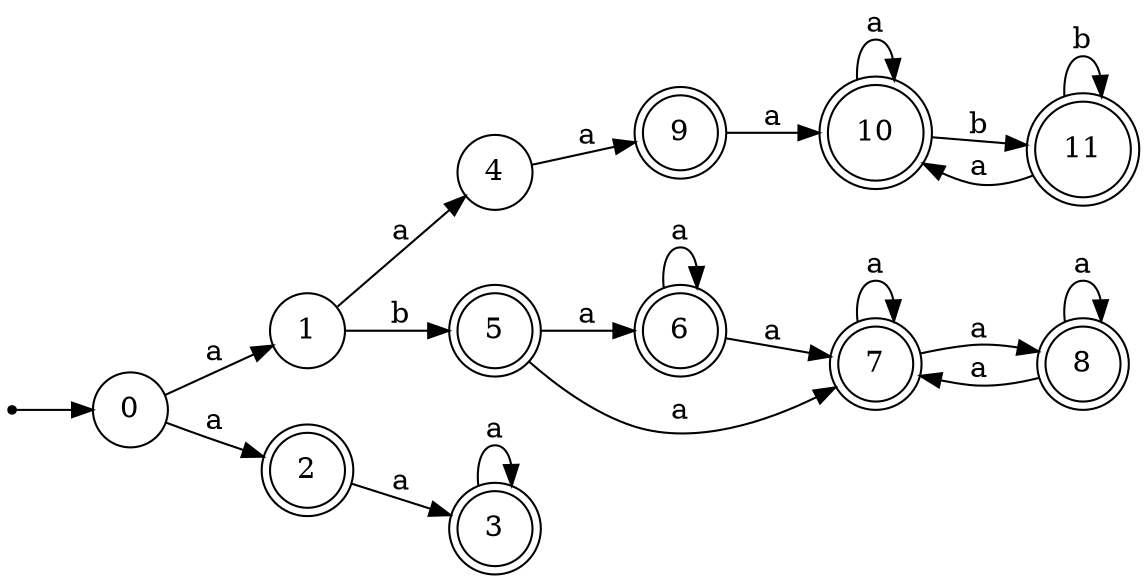 digraph finite_state_machine {
rankdir=LR;
size="20,20";
node [shape = point]; "dummy0"
node [shape = circle]; "0";
"dummy0" -> "0";
node [shape = circle]; "1";
node [shape = doublecircle]; "2";node [shape = doublecircle]; "3";node [shape = circle]; "4";
node [shape = doublecircle]; "5";node [shape = doublecircle]; "6";node [shape = doublecircle]; "7";node [shape = doublecircle]; "8";node [shape = doublecircle]; "9";node [shape = doublecircle]; "10";node [shape = doublecircle]; "11";"0" -> "1" [label = "a"];
 "0" -> "2" [label = "a"];
 "2" -> "3" [label = "a"];
 "3" -> "3" [label = "a"];
 "1" -> "4" [label = "a"];
 "1" -> "5" [label = "b"];
 "5" -> "6" [label = "a"];
 "5" -> "7" [label = "a"];
 "7" -> "8" [label = "a"];
 "7" -> "7" [label = "a"];
 "8" -> "8" [label = "a"];
 "8" -> "7" [label = "a"];
 "6" -> "6" [label = "a"];
 "6" -> "7" [label = "a"];
 "4" -> "9" [label = "a"];
 "9" -> "10" [label = "a"];
 "10" -> "10" [label = "a"];
 "10" -> "11" [label = "b"];
 "11" -> "11" [label = "b"];
 "11" -> "10" [label = "a"];
 }
